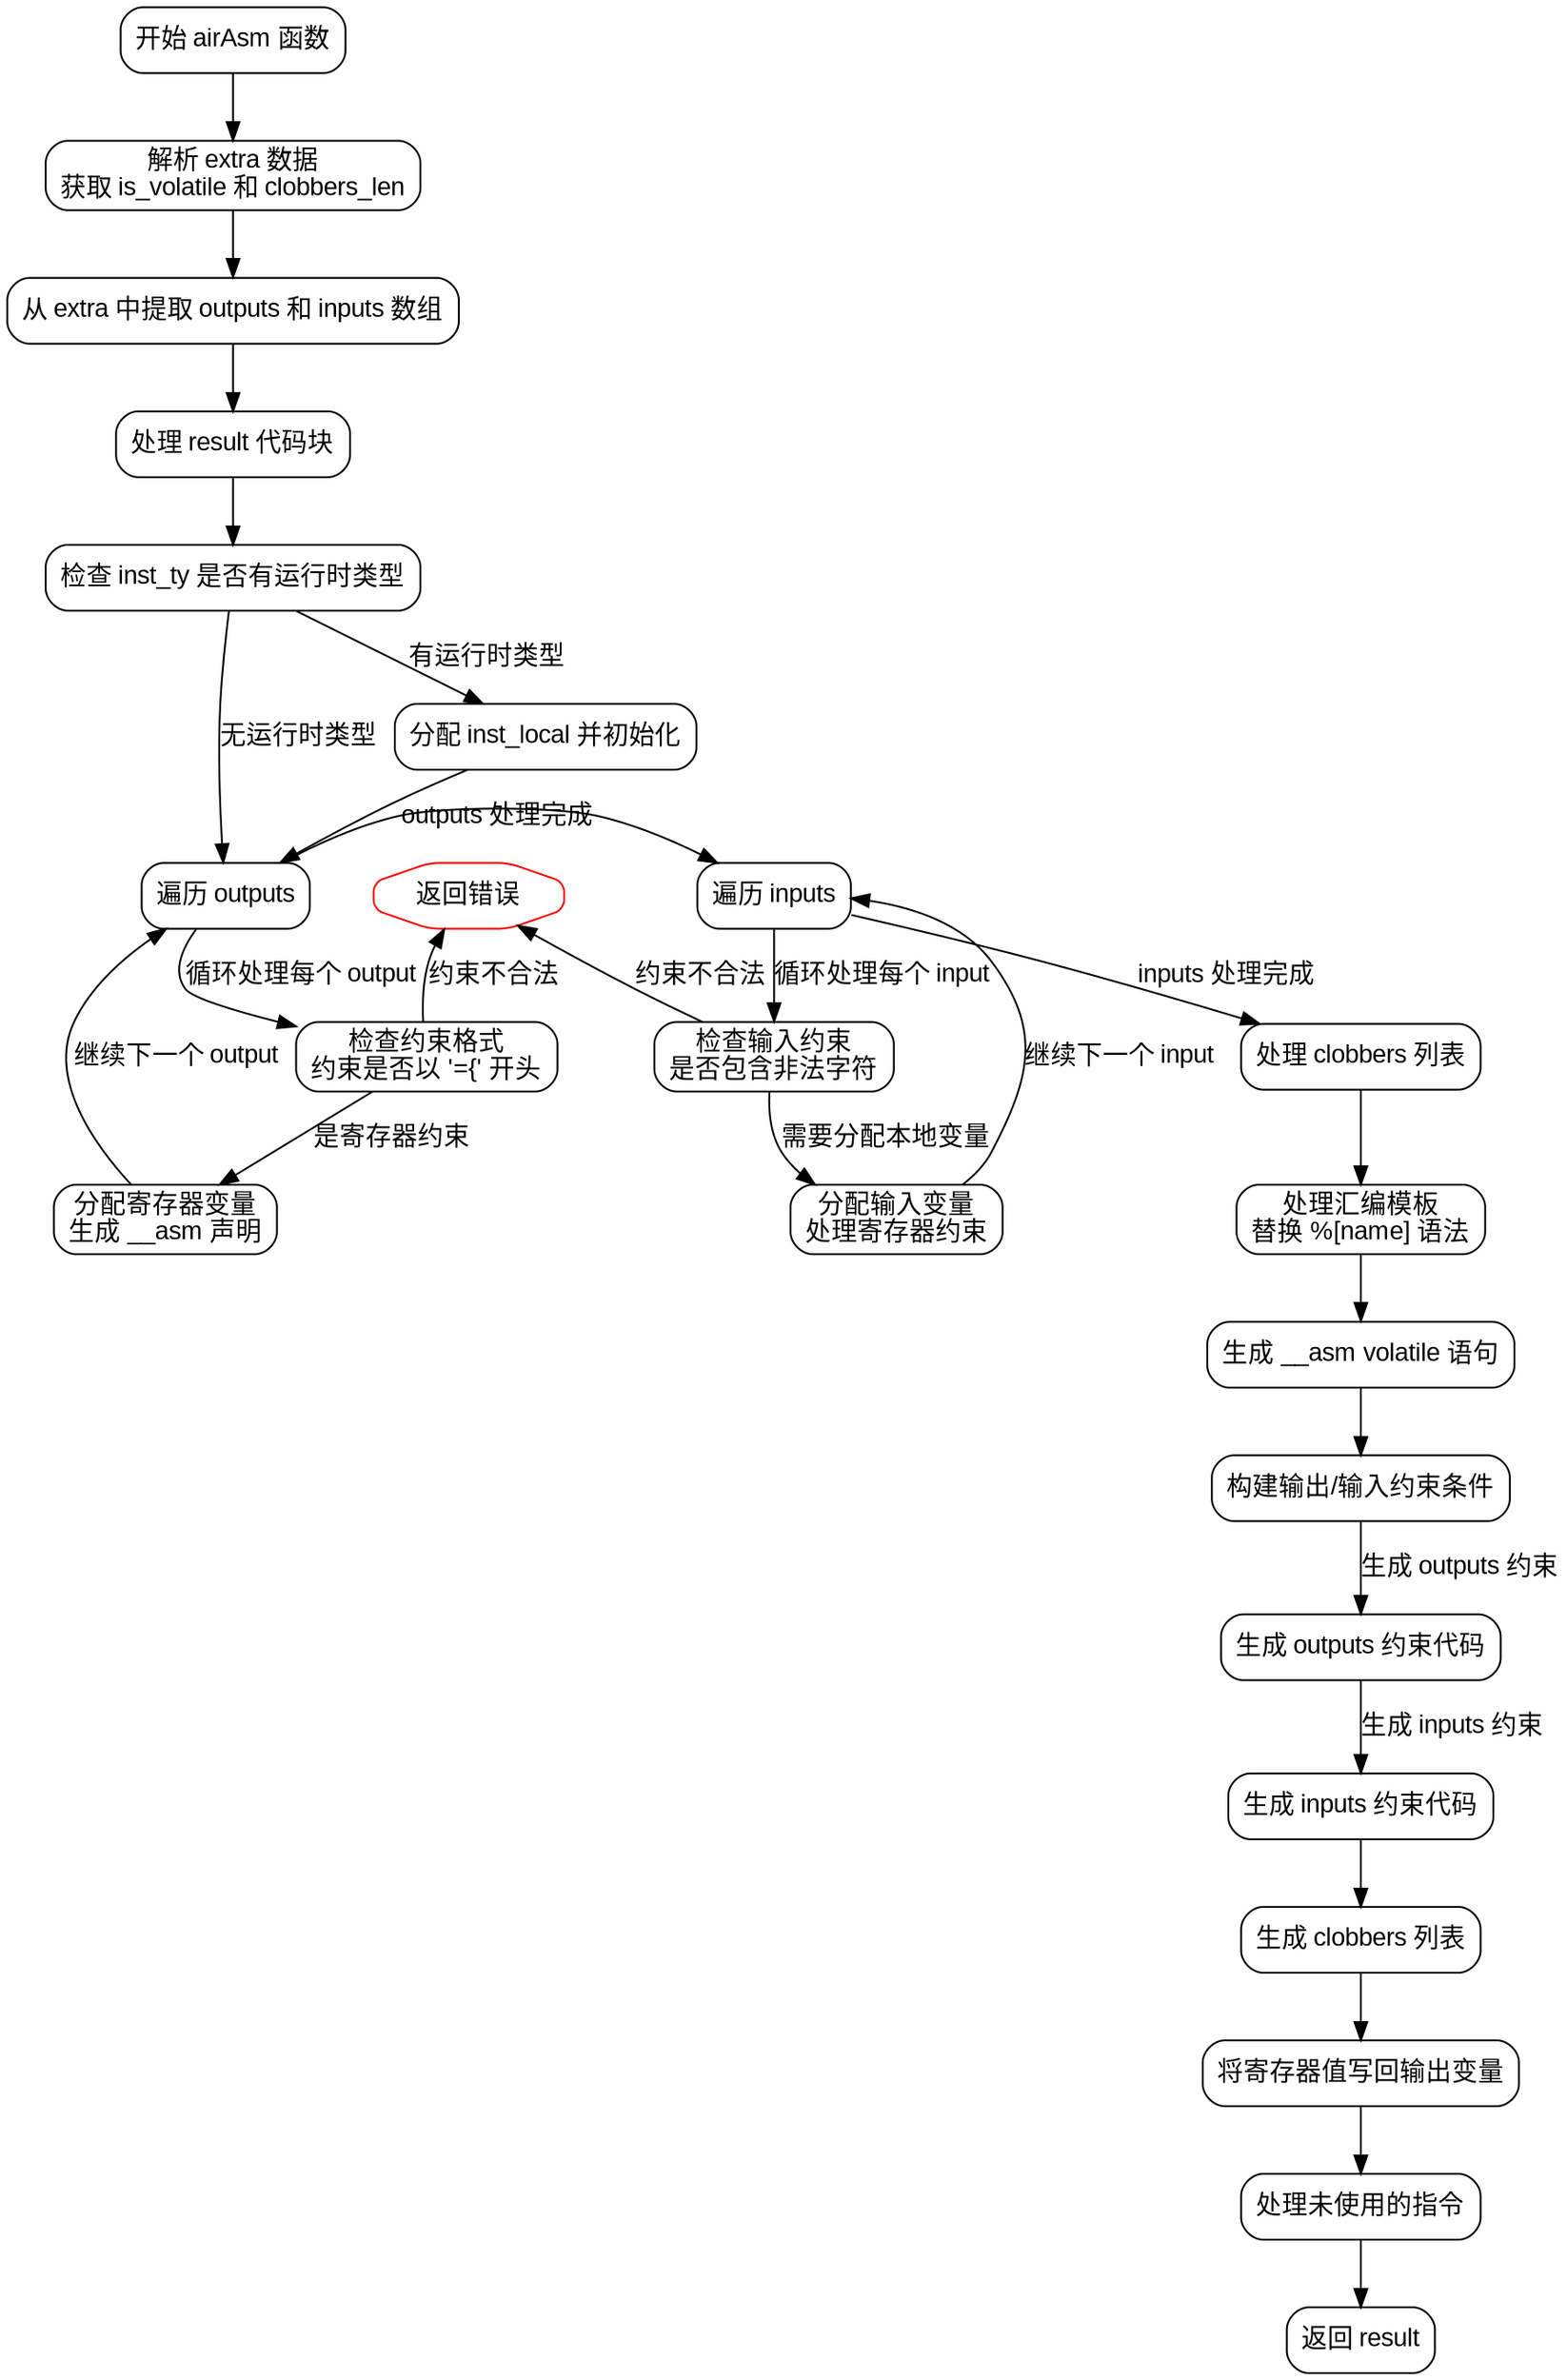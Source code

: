 
digraph flowchart {
    node [shape=rectangle, style="rounded", fontname="Arial"];
    edge [fontname="Arial"];

    start [label="开始 airAsm 函数"];
    parse_extra [label="解析 extra 数据\n获取 is_volatile 和 clobbers_len"];
    get_outputs_inputs [label="从 extra 中提取 outputs 和 inputs 数组"];
    handle_result_block [label="处理 result 代码块"];
    check_inst_ty [label="检查 inst_ty 是否有运行时类型"];
    alloc_inst_local [label="分配 inst_local 并初始化"];
    handle_outputs [label="遍历 outputs"];
    check_output_constraint [label="检查约束格式\n约束是否以 '={' 开头"];
    alloc_output_local [label="分配寄存器变量\n生成 __asm 声明"];
    handle_inputs [label="遍历 inputs"];
    check_input_constraint [label="检查输入约束\n是否包含非法字符"];
    alloc_input_local [label="分配输入变量\n处理寄存器约束"];
    process_clobbers [label="处理 clobbers 列表"];
    fix_asm_source [label="处理汇编模板\n替换 %[name] 语法"];
    write_asm_volatile [label="生成 __asm volatile 语句"];
    build_constraints [label="构建输出/输入约束条件"];
    write_asm_outputs [label="生成 outputs 约束代码"];
    write_asm_inputs [label="生成 inputs 约束代码"];
    write_clobbers [label="生成 clobbers 列表"];
    post_assignments [label="将寄存器值写回输出变量"];
    handle_unused [label="处理未使用的指令"];
    end [label="返回 result"];

    start -> parse_extra;
    parse_extra -> get_outputs_inputs;
    get_outputs_inputs -> handle_result_block;

    handle_result_block -> check_inst_ty;
    check_inst_ty -> alloc_inst_local [label="有运行时类型"];
    check_inst_ty -> handle_outputs [label="无运行时类型"];

    alloc_inst_local -> handle_outputs;
    handle_outputs -> check_output_constraint [label="循环处理每个 output"];
    check_output_constraint -> alloc_output_local [label="是寄存器约束"];
    check_output_constraint -> error [label="约束不合法"];

    alloc_output_local -> handle_outputs [label="继续下一个 output"];
    handle_outputs -> handle_inputs [label="outputs 处理完成"];

    handle_inputs -> check_input_constraint [label="循环处理每个 input"];
    check_input_constraint -> alloc_input_local [label="需要分配本地变量"];
    check_input_constraint -> error [label="约束不合法"];

    alloc_input_local -> handle_inputs [label="继续下一个 input"];
    handle_inputs -> process_clobbers [label="inputs 处理完成"];

    process_clobbers -> fix_asm_source;
    fix_asm_source -> write_asm_volatile;
    write_asm_volatile -> build_constraints;

    build_constraints -> write_asm_outputs [label="生成 outputs 约束"];
    write_asm_outputs -> write_asm_inputs [label="生成 inputs 约束"];
    write_asm_inputs -> write_clobbers;
    write_clobbers -> post_assignments;

    post_assignments -> handle_unused;
    handle_unused -> end;

    error [label="返回错误", shape="octagon", color=red];
    { rank=same; handle_outputs error }
    { rank=same; handle_inputs error }
}

